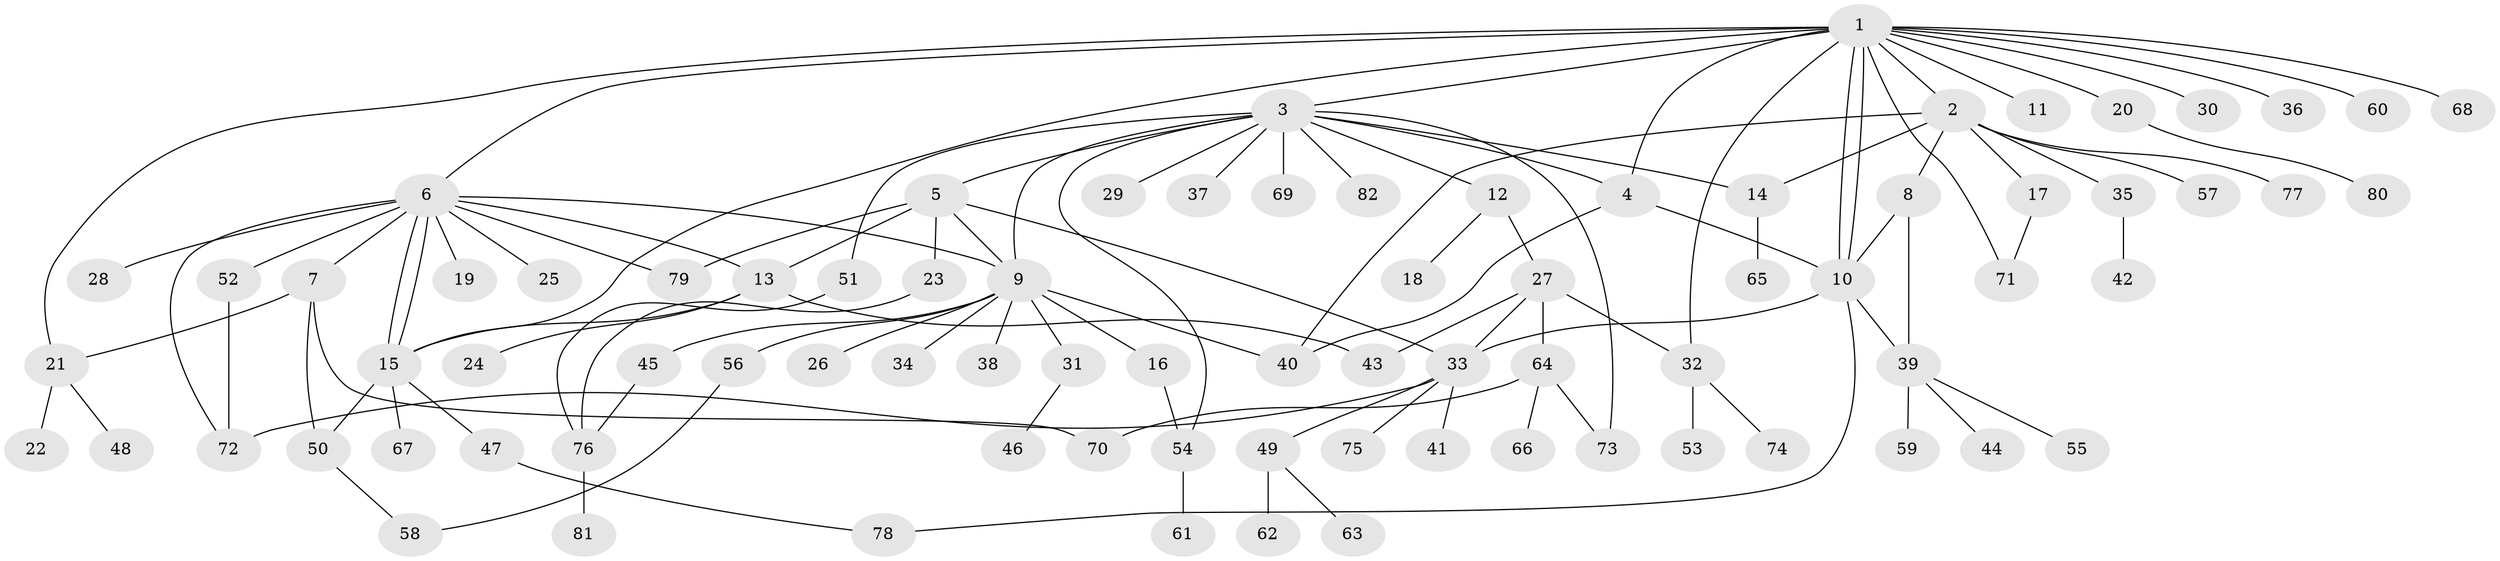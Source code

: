 // coarse degree distribution, {14: 0.017543859649122806, 7: 0.017543859649122806, 13: 0.017543859649122806, 4: 0.05263157894736842, 6: 0.03508771929824561, 12: 0.03508771929824561, 5: 0.03508771929824561, 1: 0.49122807017543857, 2: 0.21052631578947367, 3: 0.07017543859649122, 8: 0.017543859649122806}
// Generated by graph-tools (version 1.1) at 2025/41/03/06/25 10:41:51]
// undirected, 82 vertices, 112 edges
graph export_dot {
graph [start="1"]
  node [color=gray90,style=filled];
  1;
  2;
  3;
  4;
  5;
  6;
  7;
  8;
  9;
  10;
  11;
  12;
  13;
  14;
  15;
  16;
  17;
  18;
  19;
  20;
  21;
  22;
  23;
  24;
  25;
  26;
  27;
  28;
  29;
  30;
  31;
  32;
  33;
  34;
  35;
  36;
  37;
  38;
  39;
  40;
  41;
  42;
  43;
  44;
  45;
  46;
  47;
  48;
  49;
  50;
  51;
  52;
  53;
  54;
  55;
  56;
  57;
  58;
  59;
  60;
  61;
  62;
  63;
  64;
  65;
  66;
  67;
  68;
  69;
  70;
  71;
  72;
  73;
  74;
  75;
  76;
  77;
  78;
  79;
  80;
  81;
  82;
  1 -- 2;
  1 -- 3;
  1 -- 4;
  1 -- 6;
  1 -- 10;
  1 -- 10;
  1 -- 11;
  1 -- 15;
  1 -- 20;
  1 -- 21;
  1 -- 30;
  1 -- 32;
  1 -- 36;
  1 -- 60;
  1 -- 68;
  1 -- 71;
  2 -- 8;
  2 -- 14;
  2 -- 17;
  2 -- 35;
  2 -- 40;
  2 -- 57;
  2 -- 77;
  3 -- 4;
  3 -- 5;
  3 -- 9;
  3 -- 12;
  3 -- 14;
  3 -- 29;
  3 -- 37;
  3 -- 51;
  3 -- 54;
  3 -- 69;
  3 -- 73;
  3 -- 82;
  4 -- 10;
  4 -- 40;
  5 -- 9;
  5 -- 13;
  5 -- 23;
  5 -- 33;
  5 -- 79;
  6 -- 7;
  6 -- 9;
  6 -- 13;
  6 -- 15;
  6 -- 15;
  6 -- 19;
  6 -- 25;
  6 -- 28;
  6 -- 52;
  6 -- 72;
  6 -- 79;
  7 -- 21;
  7 -- 50;
  7 -- 70;
  8 -- 10;
  8 -- 39;
  9 -- 16;
  9 -- 26;
  9 -- 31;
  9 -- 34;
  9 -- 38;
  9 -- 40;
  9 -- 45;
  9 -- 56;
  10 -- 33;
  10 -- 39;
  10 -- 78;
  12 -- 18;
  12 -- 27;
  13 -- 15;
  13 -- 24;
  13 -- 43;
  14 -- 65;
  15 -- 47;
  15 -- 50;
  15 -- 67;
  16 -- 54;
  17 -- 71;
  20 -- 80;
  21 -- 22;
  21 -- 48;
  23 -- 76;
  27 -- 32;
  27 -- 33;
  27 -- 43;
  27 -- 64;
  31 -- 46;
  32 -- 53;
  32 -- 74;
  33 -- 41;
  33 -- 49;
  33 -- 72;
  33 -- 75;
  35 -- 42;
  39 -- 44;
  39 -- 55;
  39 -- 59;
  45 -- 76;
  47 -- 78;
  49 -- 62;
  49 -- 63;
  50 -- 58;
  51 -- 76;
  52 -- 72;
  54 -- 61;
  56 -- 58;
  64 -- 66;
  64 -- 70;
  64 -- 73;
  76 -- 81;
}
